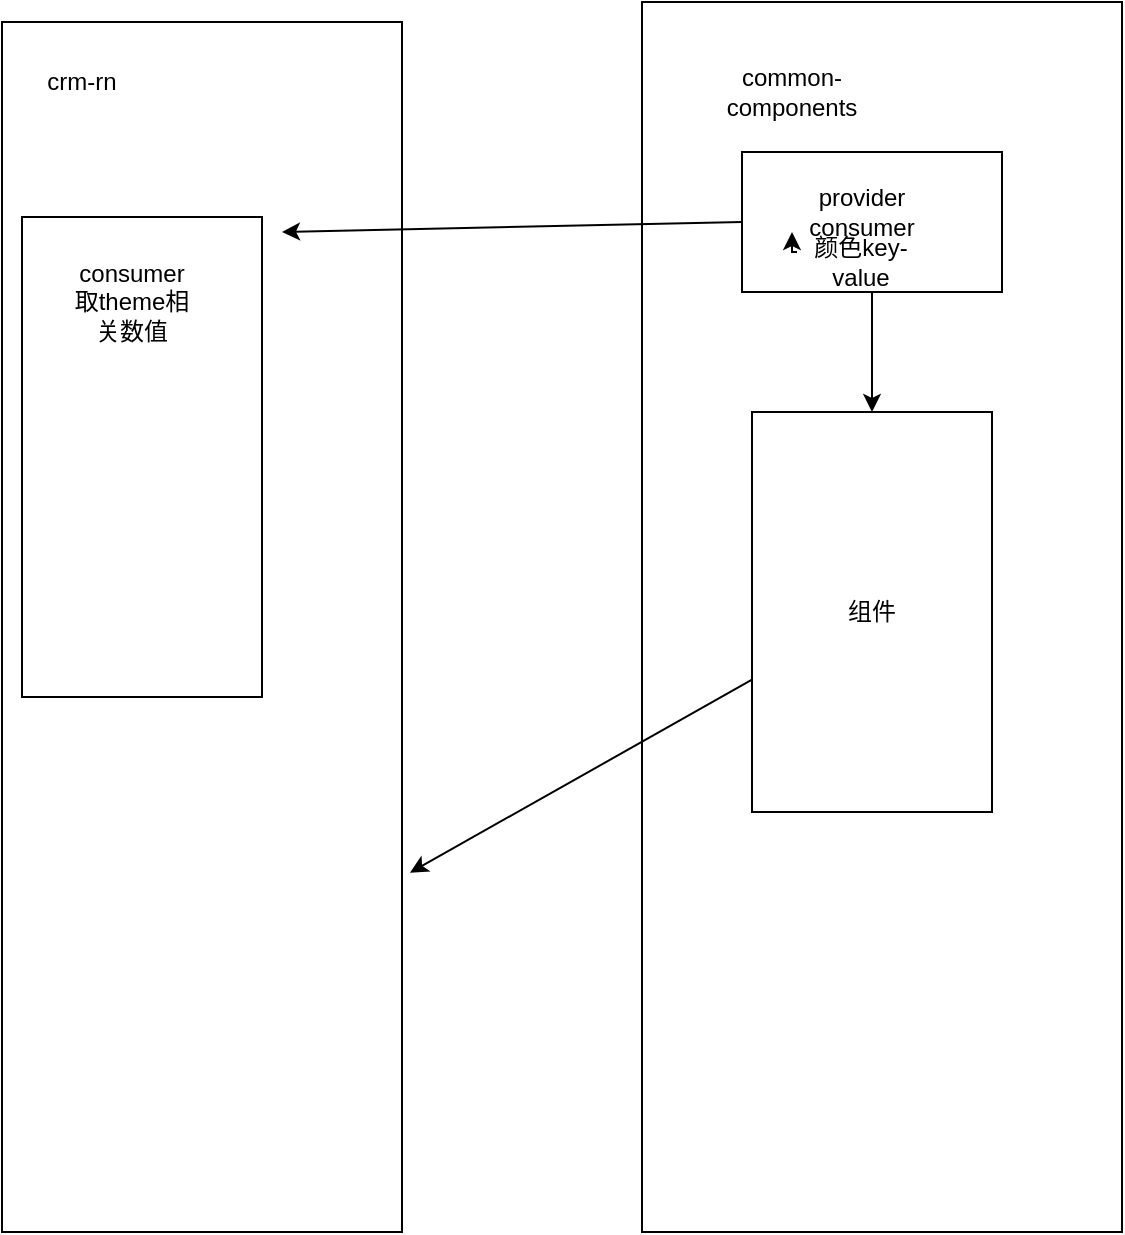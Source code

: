 <mxfile version="13.6.5" type="github">
  <diagram id="prtHgNgQTEPvFCAcTncT" name="Page-1">
    <mxGraphModel dx="1580" dy="1000" grid="1" gridSize="10" guides="1" tooltips="1" connect="1" arrows="1" fold="1" page="1" pageScale="1" pageWidth="827" pageHeight="1169" math="0" shadow="0">
      <root>
        <mxCell id="0" />
        <mxCell id="1" parent="0" />
        <mxCell id="CYHP40te5l4L-S4rGWA8-4" value="&lt;meta charset=&quot;utf-8&quot;&gt;&lt;span style=&quot;color: rgb(0, 0, 0); font-family: helvetica; font-size: 12px; font-style: normal; font-weight: 400; letter-spacing: normal; text-align: center; text-indent: 0px; text-transform: none; word-spacing: 0px; background-color: rgb(248, 249, 250); display: inline; float: none;&quot;&gt;provider&lt;/span&gt;&lt;br style=&quot;color: rgb(0, 0, 0); font-family: helvetica; font-size: 12px; font-style: normal; font-weight: 400; letter-spacing: normal; text-align: center; text-indent: 0px; text-transform: none; word-spacing: 0px; background-color: rgb(248, 249, 250);&quot;&gt;&lt;span style=&quot;color: rgb(0, 0, 0); font-family: helvetica; font-size: 12px; font-style: normal; font-weight: 400; letter-spacing: normal; text-align: center; text-indent: 0px; text-transform: none; word-spacing: 0px; background-color: rgb(248, 249, 250); display: inline; float: none;&quot;&gt;consumer&lt;/span&gt;" style="rounded=0;whiteSpace=wrap;html=1;" vertex="1" parent="1">
          <mxGeometry x="500" y="255" width="240" height="615" as="geometry" />
        </mxCell>
        <mxCell id="CYHP40te5l4L-S4rGWA8-16" value="" style="rounded=0;whiteSpace=wrap;html=1;" vertex="1" parent="1">
          <mxGeometry x="550" y="330" width="130" height="70" as="geometry" />
        </mxCell>
        <mxCell id="CYHP40te5l4L-S4rGWA8-2" value="" style="rounded=0;whiteSpace=wrap;html=1;" vertex="1" parent="1">
          <mxGeometry x="180" y="265" width="200" height="605" as="geometry" />
        </mxCell>
        <mxCell id="CYHP40te5l4L-S4rGWA8-5" value="crm-rn" style="text;html=1;strokeColor=none;fillColor=none;align=center;verticalAlign=middle;whiteSpace=wrap;rounded=0;" vertex="1" parent="1">
          <mxGeometry x="200" y="290" width="40" height="10" as="geometry" />
        </mxCell>
        <mxCell id="CYHP40te5l4L-S4rGWA8-6" value="common-components&lt;br&gt;" style="text;html=1;strokeColor=none;fillColor=none;align=center;verticalAlign=middle;whiteSpace=wrap;rounded=0;" vertex="1" parent="1">
          <mxGeometry x="550" y="290" width="50" height="20" as="geometry" />
        </mxCell>
        <mxCell id="CYHP40te5l4L-S4rGWA8-9" value="provider&lt;br&gt;consumer" style="text;html=1;strokeColor=none;fillColor=none;align=center;verticalAlign=middle;whiteSpace=wrap;rounded=0;" vertex="1" parent="1">
          <mxGeometry x="575" y="340" width="70" height="40" as="geometry" />
        </mxCell>
        <mxCell id="CYHP40te5l4L-S4rGWA8-10" value="组件" style="rounded=0;whiteSpace=wrap;html=1;" vertex="1" parent="1">
          <mxGeometry x="555" y="460" width="120" height="200" as="geometry" />
        </mxCell>
        <mxCell id="CYHP40te5l4L-S4rGWA8-19" style="edgeStyle=orthogonalEdgeStyle;rounded=0;orthogonalLoop=1;jettySize=auto;html=1;exitX=0;exitY=0;exitDx=0;exitDy=0;entryX=0;entryY=0.75;entryDx=0;entryDy=0;" edge="1" parent="1" source="CYHP40te5l4L-S4rGWA8-11" target="CYHP40te5l4L-S4rGWA8-9">
          <mxGeometry relative="1" as="geometry" />
        </mxCell>
        <mxCell id="CYHP40te5l4L-S4rGWA8-11" value="颜色key-value" style="text;html=1;strokeColor=none;fillColor=none;align=center;verticalAlign=middle;whiteSpace=wrap;rounded=0;" vertex="1" parent="1">
          <mxGeometry x="577.5" y="380" width="62.5" height="10" as="geometry" />
        </mxCell>
        <mxCell id="CYHP40te5l4L-S4rGWA8-13" value="" style="endArrow=classic;html=1;exitX=0;exitY=0.5;exitDx=0;exitDy=0;" edge="1" parent="1" source="CYHP40te5l4L-S4rGWA8-16">
          <mxGeometry width="50" height="50" relative="1" as="geometry">
            <mxPoint x="550" y="370" as="sourcePoint" />
            <mxPoint x="320" y="370" as="targetPoint" />
          </mxGeometry>
        </mxCell>
        <mxCell id="CYHP40te5l4L-S4rGWA8-14" value="" style="endArrow=classic;html=1;entryX=1.02;entryY=0.703;entryDx=0;entryDy=0;entryPerimeter=0;" edge="1" parent="1" source="CYHP40te5l4L-S4rGWA8-10" target="CYHP40te5l4L-S4rGWA8-2">
          <mxGeometry width="50" height="50" relative="1" as="geometry">
            <mxPoint x="390" y="440" as="sourcePoint" />
            <mxPoint x="310" y="540" as="targetPoint" />
          </mxGeometry>
        </mxCell>
        <mxCell id="CYHP40te5l4L-S4rGWA8-17" value="" style="endArrow=classic;html=1;entryX=0.5;entryY=0;entryDx=0;entryDy=0;exitX=0.5;exitY=1;exitDx=0;exitDy=0;" edge="1" parent="1" source="CYHP40te5l4L-S4rGWA8-16" target="CYHP40te5l4L-S4rGWA8-10">
          <mxGeometry width="50" height="50" relative="1" as="geometry">
            <mxPoint x="390" y="440" as="sourcePoint" />
            <mxPoint x="440" y="390" as="targetPoint" />
          </mxGeometry>
        </mxCell>
        <mxCell id="CYHP40te5l4L-S4rGWA8-20" value="" style="rounded=0;whiteSpace=wrap;html=1;" vertex="1" parent="1">
          <mxGeometry x="190" y="362.5" width="120" height="240" as="geometry" />
        </mxCell>
        <mxCell id="CYHP40te5l4L-S4rGWA8-21" value="consumer&lt;br&gt;取theme相关数值" style="text;html=1;strokeColor=none;fillColor=none;align=center;verticalAlign=middle;whiteSpace=wrap;rounded=0;" vertex="1" parent="1">
          <mxGeometry x="210" y="390" width="70" height="30" as="geometry" />
        </mxCell>
      </root>
    </mxGraphModel>
  </diagram>
</mxfile>
